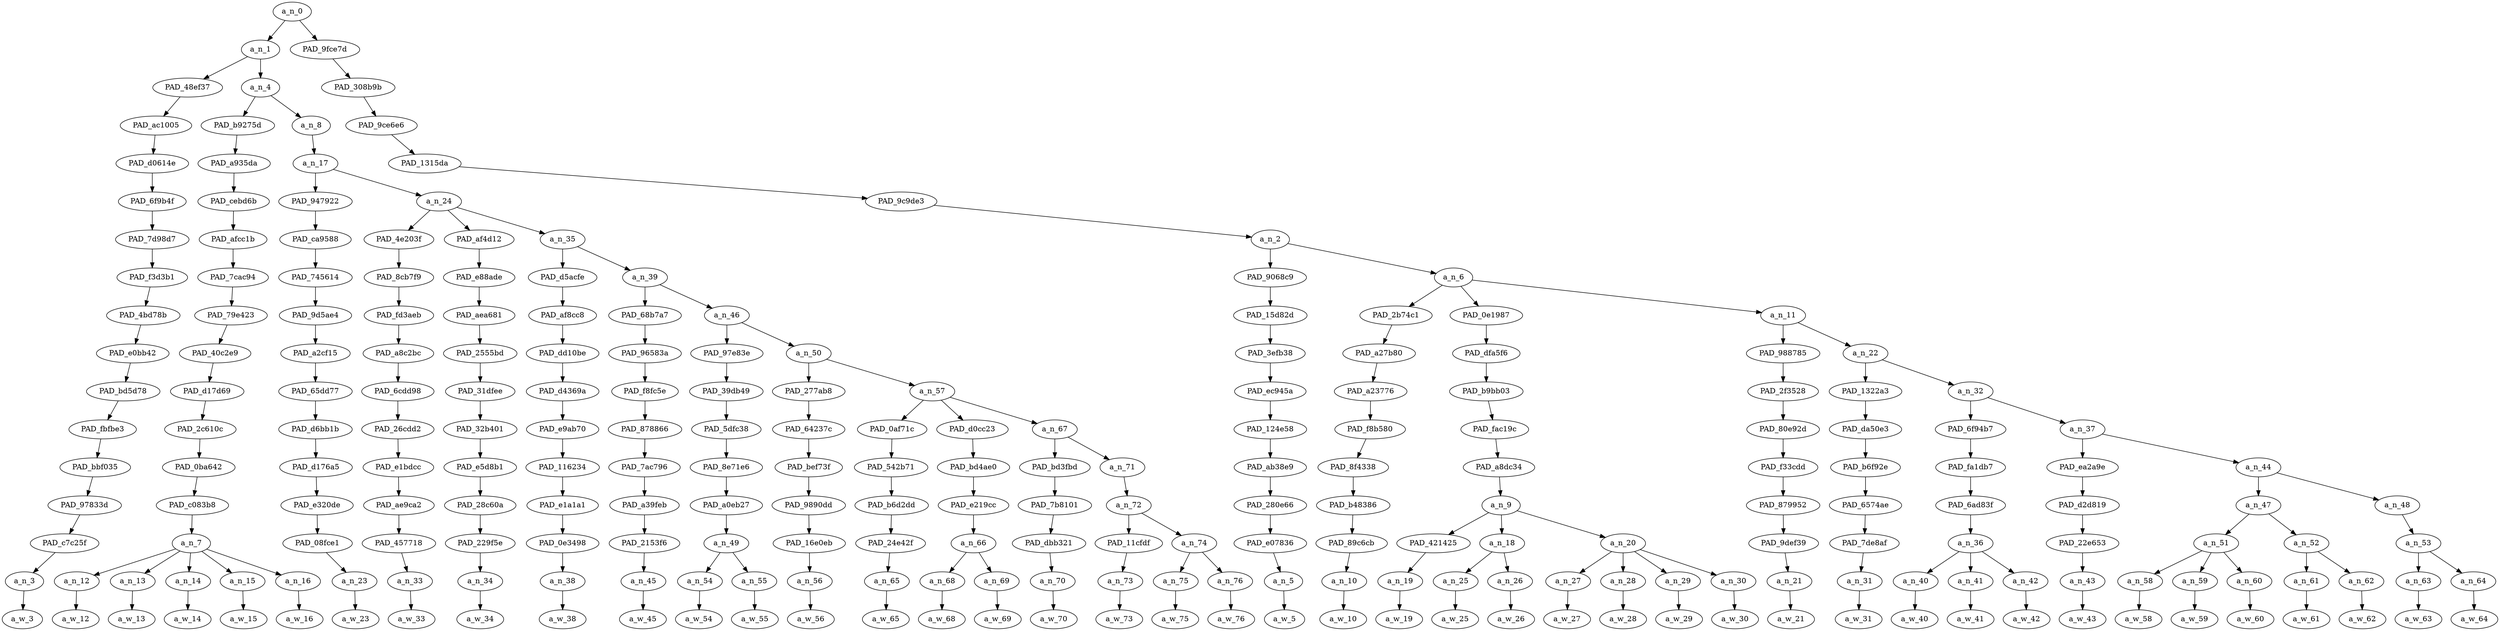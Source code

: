 strict digraph "" {
	a_n_0	[div_dir=1,
		index=0,
		level=16,
		pos="13.599772135416666,16!",
		text_span="[0, 1, 2, 3, 4, 5, 6, 7, 8, 9, 10, 11, 12, 13, 14, 15, 16, 17, 18, 19, 20, 21, 22, 23, 24, 25, 26, 27, 28, 29, 30, 31, 32, 33, 34, \
35, 36, 37, 38, 39, 40, 41, 42]",
		value=1.00000000];
	a_n_1	[div_dir=-1,
		index=0,
		level=15,
		pos="2.5515407986111107,15!",
		text_span="[0, 1, 2, 3, 4, 5, 6, 7, 8, 9, 10, 11, 12, 13, 14, 15, 16, 17, 18, 19, 20]",
		value=0.31894566];
	a_n_0 -> a_n_1;
	PAD_9fce7d	[div_dir=1,
		index=1,
		level=15,
		pos="24.64800347222222,15!",
		text_span="[21, 22, 23, 24, 25, 26, 27, 28, 29, 30, 31, 32, 33, 34, 35, 36, 37, 38, 39, 40, 41, 42]",
		value=0.68101294];
	a_n_0 -> PAD_9fce7d;
	PAD_48ef37	[div_dir=1,
		index=0,
		level=14,
		pos="0.0,14!",
		text_span="[0]",
		value=0.02221214];
	a_n_1 -> PAD_48ef37;
	a_n_4	[div_dir=-1,
		index=1,
		level=14,
		pos="5.103081597222221,14!",
		text_span="[1, 2, 3, 4, 5, 6, 7, 8, 9, 10, 11, 12, 13, 14, 15, 16, 17, 18, 19, 20]",
		value=0.29671057];
	a_n_1 -> a_n_4;
	PAD_ac1005	[div_dir=1,
		index=0,
		level=13,
		pos="0.0,13!",
		text_span="[0]",
		value=0.02221214];
	PAD_48ef37 -> PAD_ac1005;
	PAD_d0614e	[div_dir=1,
		index=0,
		level=12,
		pos="0.0,12!",
		text_span="[0]",
		value=0.02221214];
	PAD_ac1005 -> PAD_d0614e;
	PAD_6f9b4f	[div_dir=1,
		index=0,
		level=11,
		pos="0.0,11!",
		text_span="[0]",
		value=0.02221214];
	PAD_d0614e -> PAD_6f9b4f;
	PAD_7d98d7	[div_dir=1,
		index=0,
		level=10,
		pos="0.0,10!",
		text_span="[0]",
		value=0.02221214];
	PAD_6f9b4f -> PAD_7d98d7;
	PAD_f3d3b1	[div_dir=1,
		index=0,
		level=9,
		pos="0.0,9!",
		text_span="[0]",
		value=0.02221214];
	PAD_7d98d7 -> PAD_f3d3b1;
	PAD_4bd78b	[div_dir=1,
		index=0,
		level=8,
		pos="0.0,8!",
		text_span="[0]",
		value=0.02221214];
	PAD_f3d3b1 -> PAD_4bd78b;
	PAD_e0bb42	[div_dir=1,
		index=0,
		level=7,
		pos="0.0,7!",
		text_span="[0]",
		value=0.02221214];
	PAD_4bd78b -> PAD_e0bb42;
	PAD_bd5d78	[div_dir=1,
		index=0,
		level=6,
		pos="0.0,6!",
		text_span="[0]",
		value=0.02221214];
	PAD_e0bb42 -> PAD_bd5d78;
	PAD_fbfbe3	[div_dir=1,
		index=0,
		level=5,
		pos="0.0,5!",
		text_span="[0]",
		value=0.02221214];
	PAD_bd5d78 -> PAD_fbfbe3;
	PAD_bbf035	[div_dir=1,
		index=0,
		level=4,
		pos="0.0,4!",
		text_span="[0]",
		value=0.02221214];
	PAD_fbfbe3 -> PAD_bbf035;
	PAD_97833d	[div_dir=1,
		index=0,
		level=3,
		pos="0.0,3!",
		text_span="[0]",
		value=0.02221214];
	PAD_bbf035 -> PAD_97833d;
	PAD_c7c25f	[div_dir=1,
		index=0,
		level=2,
		pos="0.0,2!",
		text_span="[0]",
		value=0.02221214];
	PAD_97833d -> PAD_c7c25f;
	a_n_3	[div_dir=1,
		index=0,
		level=1,
		pos="0.0,1!",
		text_span="[0]",
		value=0.02221214];
	PAD_c7c25f -> a_n_3;
	a_w_3	[div_dir=0,
		index=0,
		level=0,
		pos="0,0!",
		text_span="[0]",
		value="<user>"];
	a_n_3 -> a_w_3;
	PAD_b9275d	[div_dir=-1,
		index=1,
		level=13,
		pos="3.0,13!",
		text_span="[1, 2, 3, 4, 5]",
		value=0.12103502];
	a_n_4 -> PAD_b9275d;
	a_n_8	[div_dir=1,
		index=2,
		level=13,
		pos="7.206163194444444,13!",
		text_span="[6, 7, 8, 9, 10, 11, 12, 13, 14, 15, 16, 17, 18, 19, 20]",
		value=0.17564551];
	a_n_4 -> a_n_8;
	PAD_a935da	[div_dir=-1,
		index=1,
		level=12,
		pos="3.0,12!",
		text_span="[1, 2, 3, 4, 5]",
		value=0.12103502];
	PAD_b9275d -> PAD_a935da;
	PAD_cebd6b	[div_dir=-1,
		index=1,
		level=11,
		pos="3.0,11!",
		text_span="[1, 2, 3, 4, 5]",
		value=0.12103502];
	PAD_a935da -> PAD_cebd6b;
	PAD_afcc1b	[div_dir=-1,
		index=1,
		level=10,
		pos="3.0,10!",
		text_span="[1, 2, 3, 4, 5]",
		value=0.12103502];
	PAD_cebd6b -> PAD_afcc1b;
	PAD_7cac94	[div_dir=-1,
		index=1,
		level=9,
		pos="3.0,9!",
		text_span="[1, 2, 3, 4, 5]",
		value=0.12103502];
	PAD_afcc1b -> PAD_7cac94;
	PAD_79e423	[div_dir=-1,
		index=1,
		level=8,
		pos="3.0,8!",
		text_span="[1, 2, 3, 4, 5]",
		value=0.12103502];
	PAD_7cac94 -> PAD_79e423;
	PAD_40c2e9	[div_dir=-1,
		index=1,
		level=7,
		pos="3.0,7!",
		text_span="[1, 2, 3, 4, 5]",
		value=0.12103502];
	PAD_79e423 -> PAD_40c2e9;
	PAD_d17d69	[div_dir=-1,
		index=1,
		level=6,
		pos="3.0,6!",
		text_span="[1, 2, 3, 4, 5]",
		value=0.12103502];
	PAD_40c2e9 -> PAD_d17d69;
	PAD_2c610c	[div_dir=-1,
		index=1,
		level=5,
		pos="3.0,5!",
		text_span="[1, 2, 3, 4, 5]",
		value=0.12103502];
	PAD_d17d69 -> PAD_2c610c;
	PAD_0ba642	[div_dir=-1,
		index=1,
		level=4,
		pos="3.0,4!",
		text_span="[1, 2, 3, 4, 5]",
		value=0.12103502];
	PAD_2c610c -> PAD_0ba642;
	PAD_c083b8	[div_dir=-1,
		index=1,
		level=3,
		pos="3.0,3!",
		text_span="[1, 2, 3, 4, 5]",
		value=0.12103502];
	PAD_0ba642 -> PAD_c083b8;
	a_n_7	[div_dir=-1,
		index=1,
		level=2,
		pos="3.0,2!",
		text_span="[1, 2, 3, 4, 5]",
		value=0.12103502];
	PAD_c083b8 -> a_n_7;
	a_n_12	[div_dir=-1,
		index=1,
		level=1,
		pos="1.0,1!",
		text_span="[1]",
		value=0.01533671];
	a_n_7 -> a_n_12;
	a_n_13	[div_dir=1,
		index=2,
		level=1,
		pos="2.0,1!",
		text_span="[2]",
		value=0.02627635];
	a_n_7 -> a_n_13;
	a_n_14	[div_dir=-1,
		index=3,
		level=1,
		pos="3.0,1!",
		text_span="[3]",
		value=0.02789355];
	a_n_7 -> a_n_14;
	a_n_15	[div_dir=-1,
		index=4,
		level=1,
		pos="4.0,1!",
		text_span="[4]",
		value=0.02621865];
	a_n_7 -> a_n_15;
	a_n_16	[div_dir=-1,
		index=5,
		level=1,
		pos="5.0,1!",
		text_span="[5]",
		value=0.02517892];
	a_n_7 -> a_n_16;
	a_w_12	[div_dir=0,
		index=1,
		level=0,
		pos="1,0!",
		text_span="[1]",
		value=the];
	a_n_12 -> a_w_12;
	a_w_13	[div_dir=0,
		index=2,
		level=0,
		pos="2,0!",
		text_span="[2]",
		value=hero];
	a_n_13 -> a_w_13;
	a_w_14	[div_dir=0,
		index=3,
		level=0,
		pos="3,0!",
		text_span="[3]",
		value=worship];
	a_n_14 -> a_w_14;
	a_w_15	[div_dir=0,
		index=4,
		level=0,
		pos="4,0!",
		text_span="[4]",
		value=echo];
	a_n_15 -> a_w_15;
	a_w_16	[div_dir=0,
		index=5,
		level=0,
		pos="5,0!",
		text_span="[5]",
		value=chamber];
	a_n_16 -> a_w_16;
	a_n_17	[div_dir=1,
		index=2,
		level=12,
		pos="7.206163194444444,12!",
		text_span="[6, 7, 8, 9, 10, 11, 12, 13, 14, 15, 16, 17, 18, 19, 20]",
		value=0.17560464];
	a_n_8 -> a_n_17;
	PAD_947922	[div_dir=-1,
		index=2,
		level=11,
		pos="6.0,11!",
		text_span="[6]",
		value=0.01349228];
	a_n_17 -> PAD_947922;
	a_n_24	[div_dir=1,
		index=3,
		level=11,
		pos="8.412326388888888,11!",
		text_span="[7, 8, 9, 10, 11, 12, 13, 14, 15, 16, 17, 18, 19, 20]",
		value=0.16207150];
	a_n_17 -> a_n_24;
	PAD_ca9588	[div_dir=-1,
		index=2,
		level=10,
		pos="6.0,10!",
		text_span="[6]",
		value=0.01349228];
	PAD_947922 -> PAD_ca9588;
	PAD_745614	[div_dir=-1,
		index=2,
		level=9,
		pos="6.0,9!",
		text_span="[6]",
		value=0.01349228];
	PAD_ca9588 -> PAD_745614;
	PAD_9d5ae4	[div_dir=-1,
		index=2,
		level=8,
		pos="6.0,8!",
		text_span="[6]",
		value=0.01349228];
	PAD_745614 -> PAD_9d5ae4;
	PAD_a2cf15	[div_dir=-1,
		index=2,
		level=7,
		pos="6.0,7!",
		text_span="[6]",
		value=0.01349228];
	PAD_9d5ae4 -> PAD_a2cf15;
	PAD_65dd77	[div_dir=-1,
		index=2,
		level=6,
		pos="6.0,6!",
		text_span="[6]",
		value=0.01349228];
	PAD_a2cf15 -> PAD_65dd77;
	PAD_d6bb1b	[div_dir=-1,
		index=2,
		level=5,
		pos="6.0,5!",
		text_span="[6]",
		value=0.01349228];
	PAD_65dd77 -> PAD_d6bb1b;
	PAD_d176a5	[div_dir=-1,
		index=2,
		level=4,
		pos="6.0,4!",
		text_span="[6]",
		value=0.01349228];
	PAD_d6bb1b -> PAD_d176a5;
	PAD_e320de	[div_dir=-1,
		index=2,
		level=3,
		pos="6.0,3!",
		text_span="[6]",
		value=0.01349228];
	PAD_d176a5 -> PAD_e320de;
	PAD_08fce1	[div_dir=-1,
		index=2,
		level=2,
		pos="6.0,2!",
		text_span="[6]",
		value=0.01349228];
	PAD_e320de -> PAD_08fce1;
	a_n_23	[div_dir=-1,
		index=6,
		level=1,
		pos="6.0,1!",
		text_span="[6]",
		value=0.01349228];
	PAD_08fce1 -> a_n_23;
	a_w_23	[div_dir=0,
		index=6,
		level=0,
		pos="6,0!",
		text_span="[6]",
		value=they];
	a_n_23 -> a_w_23;
	PAD_4e203f	[div_dir=-1,
		index=3,
		level=10,
		pos="7.0,10!",
		text_span="[7]",
		value=0.01108401];
	a_n_24 -> PAD_4e203f;
	PAD_af4d12	[div_dir=1,
		index=4,
		level=10,
		pos="8.0,10!",
		text_span="[8]",
		value=0.00961205];
	a_n_24 -> PAD_af4d12;
	a_n_35	[div_dir=1,
		index=5,
		level=10,
		pos="10.236979166666666,10!",
		text_span="[9, 10, 11, 12, 13, 14, 15, 16, 17, 18, 19, 20]",
		value=0.14131320];
	a_n_24 -> a_n_35;
	PAD_8cb7f9	[div_dir=-1,
		index=3,
		level=9,
		pos="7.0,9!",
		text_span="[7]",
		value=0.01108401];
	PAD_4e203f -> PAD_8cb7f9;
	PAD_fd3aeb	[div_dir=-1,
		index=3,
		level=8,
		pos="7.0,8!",
		text_span="[7]",
		value=0.01108401];
	PAD_8cb7f9 -> PAD_fd3aeb;
	PAD_a8c2bc	[div_dir=-1,
		index=3,
		level=7,
		pos="7.0,7!",
		text_span="[7]",
		value=0.01108401];
	PAD_fd3aeb -> PAD_a8c2bc;
	PAD_6cdd98	[div_dir=-1,
		index=3,
		level=6,
		pos="7.0,6!",
		text_span="[7]",
		value=0.01108401];
	PAD_a8c2bc -> PAD_6cdd98;
	PAD_26cdd2	[div_dir=-1,
		index=3,
		level=5,
		pos="7.0,5!",
		text_span="[7]",
		value=0.01108401];
	PAD_6cdd98 -> PAD_26cdd2;
	PAD_e1bdcc	[div_dir=-1,
		index=3,
		level=4,
		pos="7.0,4!",
		text_span="[7]",
		value=0.01108401];
	PAD_26cdd2 -> PAD_e1bdcc;
	PAD_ae9ca2	[div_dir=-1,
		index=3,
		level=3,
		pos="7.0,3!",
		text_span="[7]",
		value=0.01108401];
	PAD_e1bdcc -> PAD_ae9ca2;
	PAD_457718	[div_dir=-1,
		index=3,
		level=2,
		pos="7.0,2!",
		text_span="[7]",
		value=0.01108401];
	PAD_ae9ca2 -> PAD_457718;
	a_n_33	[div_dir=-1,
		index=7,
		level=1,
		pos="7.0,1!",
		text_span="[7]",
		value=0.01108401];
	PAD_457718 -> a_n_33;
	a_w_33	[div_dir=0,
		index=7,
		level=0,
		pos="7,0!",
		text_span="[7]",
		value=will];
	a_n_33 -> a_w_33;
	PAD_e88ade	[div_dir=1,
		index=4,
		level=9,
		pos="8.0,9!",
		text_span="[8]",
		value=0.00961205];
	PAD_af4d12 -> PAD_e88ade;
	PAD_aea681	[div_dir=1,
		index=4,
		level=8,
		pos="8.0,8!",
		text_span="[8]",
		value=0.00961205];
	PAD_e88ade -> PAD_aea681;
	PAD_2555bd	[div_dir=1,
		index=4,
		level=7,
		pos="8.0,7!",
		text_span="[8]",
		value=0.00961205];
	PAD_aea681 -> PAD_2555bd;
	PAD_31dfee	[div_dir=1,
		index=4,
		level=6,
		pos="8.0,6!",
		text_span="[8]",
		value=0.00961205];
	PAD_2555bd -> PAD_31dfee;
	PAD_32b401	[div_dir=1,
		index=4,
		level=5,
		pos="8.0,5!",
		text_span="[8]",
		value=0.00961205];
	PAD_31dfee -> PAD_32b401;
	PAD_e5d8b1	[div_dir=1,
		index=4,
		level=4,
		pos="8.0,4!",
		text_span="[8]",
		value=0.00961205];
	PAD_32b401 -> PAD_e5d8b1;
	PAD_28c60a	[div_dir=1,
		index=4,
		level=3,
		pos="8.0,3!",
		text_span="[8]",
		value=0.00961205];
	PAD_e5d8b1 -> PAD_28c60a;
	PAD_229f5e	[div_dir=1,
		index=4,
		level=2,
		pos="8.0,2!",
		text_span="[8]",
		value=0.00961205];
	PAD_28c60a -> PAD_229f5e;
	a_n_34	[div_dir=1,
		index=8,
		level=1,
		pos="8.0,1!",
		text_span="[8]",
		value=0.00961205];
	PAD_229f5e -> a_n_34;
	a_w_34	[div_dir=0,
		index=8,
		level=0,
		pos="8,0!",
		text_span="[8]",
		value=never];
	a_n_34 -> a_w_34;
	PAD_d5acfe	[div_dir=1,
		index=5,
		level=9,
		pos="9.0,9!",
		text_span="[9]",
		value=0.01209336];
	a_n_35 -> PAD_d5acfe;
	a_n_39	[div_dir=1,
		index=6,
		level=9,
		pos="11.473958333333332,9!",
		text_span="[10, 11, 12, 13, 14, 15, 16, 17, 18, 19, 20]",
		value=0.12915437];
	a_n_35 -> a_n_39;
	PAD_af8cc8	[div_dir=1,
		index=5,
		level=8,
		pos="9.0,8!",
		text_span="[9]",
		value=0.01209336];
	PAD_d5acfe -> PAD_af8cc8;
	PAD_dd10be	[div_dir=1,
		index=5,
		level=7,
		pos="9.0,7!",
		text_span="[9]",
		value=0.01209336];
	PAD_af8cc8 -> PAD_dd10be;
	PAD_d4369a	[div_dir=1,
		index=5,
		level=6,
		pos="9.0,6!",
		text_span="[9]",
		value=0.01209336];
	PAD_dd10be -> PAD_d4369a;
	PAD_e9ab70	[div_dir=1,
		index=5,
		level=5,
		pos="9.0,5!",
		text_span="[9]",
		value=0.01209336];
	PAD_d4369a -> PAD_e9ab70;
	PAD_116234	[div_dir=1,
		index=5,
		level=4,
		pos="9.0,4!",
		text_span="[9]",
		value=0.01209336];
	PAD_e9ab70 -> PAD_116234;
	PAD_e1a1a1	[div_dir=1,
		index=5,
		level=3,
		pos="9.0,3!",
		text_span="[9]",
		value=0.01209336];
	PAD_116234 -> PAD_e1a1a1;
	PAD_0e3498	[div_dir=1,
		index=5,
		level=2,
		pos="9.0,2!",
		text_span="[9]",
		value=0.01209336];
	PAD_e1a1a1 -> PAD_0e3498;
	a_n_38	[div_dir=1,
		index=9,
		level=1,
		pos="9.0,1!",
		text_span="[9]",
		value=0.01209336];
	PAD_0e3498 -> a_n_38;
	a_w_38	[div_dir=0,
		index=9,
		level=0,
		pos="9,0!",
		text_span="[9]",
		value=admit];
	a_n_38 -> a_w_38;
	PAD_68b7a7	[div_dir=1,
		index=6,
		level=8,
		pos="10.0,8!",
		text_span="[10]",
		value=0.00873365];
	a_n_39 -> PAD_68b7a7;
	a_n_46	[div_dir=1,
		index=7,
		level=8,
		pos="12.947916666666666,8!",
		text_span="[11, 12, 13, 14, 15, 16, 17, 18, 19, 20]",
		value=0.12035930];
	a_n_39 -> a_n_46;
	PAD_96583a	[div_dir=1,
		index=6,
		level=7,
		pos="10.0,7!",
		text_span="[10]",
		value=0.00873365];
	PAD_68b7a7 -> PAD_96583a;
	PAD_f8fc5e	[div_dir=1,
		index=6,
		level=6,
		pos="10.0,6!",
		text_span="[10]",
		value=0.00873365];
	PAD_96583a -> PAD_f8fc5e;
	PAD_878866	[div_dir=1,
		index=6,
		level=5,
		pos="10.0,5!",
		text_span="[10]",
		value=0.00873365];
	PAD_f8fc5e -> PAD_878866;
	PAD_7ac796	[div_dir=1,
		index=6,
		level=4,
		pos="10.0,4!",
		text_span="[10]",
		value=0.00873365];
	PAD_878866 -> PAD_7ac796;
	PAD_a39feb	[div_dir=1,
		index=6,
		level=3,
		pos="10.0,3!",
		text_span="[10]",
		value=0.00873365];
	PAD_7ac796 -> PAD_a39feb;
	PAD_2153f6	[div_dir=1,
		index=6,
		level=2,
		pos="10.0,2!",
		text_span="[10]",
		value=0.00873365];
	PAD_a39feb -> PAD_2153f6;
	a_n_45	[div_dir=1,
		index=10,
		level=1,
		pos="10.0,1!",
		text_span="[10]",
		value=0.00873365];
	PAD_2153f6 -> a_n_45;
	a_w_45	[div_dir=0,
		index=10,
		level=0,
		pos="10,0!",
		text_span="[10]",
		value=that];
	a_n_45 -> a_w_45;
	PAD_97e83e	[div_dir=1,
		index=7,
		level=7,
		pos="11.5,7!",
		text_span="[11, 12]",
		value=0.03295815];
	a_n_46 -> PAD_97e83e;
	a_n_50	[div_dir=1,
		index=8,
		level=7,
		pos="14.395833333333332,7!",
		text_span="[13, 14, 15, 16, 17, 18, 19, 20]",
		value=0.08734705];
	a_n_46 -> a_n_50;
	PAD_39db49	[div_dir=1,
		index=7,
		level=6,
		pos="11.5,6!",
		text_span="[11, 12]",
		value=0.03295815];
	PAD_97e83e -> PAD_39db49;
	PAD_5dfc38	[div_dir=1,
		index=7,
		level=5,
		pos="11.5,5!",
		text_span="[11, 12]",
		value=0.03295815];
	PAD_39db49 -> PAD_5dfc38;
	PAD_8e71e6	[div_dir=1,
		index=7,
		level=4,
		pos="11.5,4!",
		text_span="[11, 12]",
		value=0.03295815];
	PAD_5dfc38 -> PAD_8e71e6;
	PAD_a0eb27	[div_dir=1,
		index=7,
		level=3,
		pos="11.5,3!",
		text_span="[11, 12]",
		value=0.03295815];
	PAD_8e71e6 -> PAD_a0eb27;
	a_n_49	[div_dir=1,
		index=7,
		level=2,
		pos="11.5,2!",
		text_span="[11, 12]",
		value=0.03295815];
	PAD_a0eb27 -> a_n_49;
	a_n_54	[div_dir=1,
		index=11,
		level=1,
		pos="11.0,1!",
		text_span="[11]",
		value=0.01192389];
	a_n_49 -> a_n_54;
	a_n_55	[div_dir=1,
		index=12,
		level=1,
		pos="12.0,1!",
		text_span="[12]",
		value=0.02094375];
	a_n_49 -> a_n_55;
	a_w_54	[div_dir=0,
		index=11,
		level=0,
		pos="11,0!",
		text_span="[11]",
		value=their];
	a_n_54 -> a_w_54;
	a_w_55	[div_dir=0,
		index=12,
		level=0,
		pos="12,0!",
		text_span="[12]",
		value=hero1];
	a_n_55 -> a_w_55;
	PAD_277ab8	[div_dir=1,
		index=8,
		level=6,
		pos="13.0,6!",
		text_span="[13]",
		value=0.00899449];
	a_n_50 -> PAD_277ab8;
	a_n_57	[div_dir=1,
		index=9,
		level=6,
		pos="15.791666666666666,6!",
		text_span="[14, 15, 16, 17, 18, 19, 20]",
		value=0.07833676];
	a_n_50 -> a_n_57;
	PAD_64237c	[div_dir=1,
		index=8,
		level=5,
		pos="13.0,5!",
		text_span="[13]",
		value=0.00899449];
	PAD_277ab8 -> PAD_64237c;
	PAD_bef73f	[div_dir=1,
		index=8,
		level=4,
		pos="13.0,4!",
		text_span="[13]",
		value=0.00899449];
	PAD_64237c -> PAD_bef73f;
	PAD_9890dd	[div_dir=1,
		index=8,
		level=3,
		pos="13.0,3!",
		text_span="[13]",
		value=0.00899449];
	PAD_bef73f -> PAD_9890dd;
	PAD_16e0eb	[div_dir=1,
		index=8,
		level=2,
		pos="13.0,2!",
		text_span="[13]",
		value=0.00899449];
	PAD_9890dd -> PAD_16e0eb;
	a_n_56	[div_dir=1,
		index=13,
		level=1,
		pos="13.0,1!",
		text_span="[13]",
		value=0.00899449];
	PAD_16e0eb -> a_n_56;
	a_w_56	[div_dir=0,
		index=13,
		level=0,
		pos="13,0!",
		text_span="[13]",
		value=could];
	a_n_56 -> a_w_56;
	PAD_0af71c	[div_dir=-1,
		index=9,
		level=5,
		pos="14.0,5!",
		text_span="[14]",
		value=0.00888056];
	a_n_57 -> PAD_0af71c;
	PAD_d0cc23	[div_dir=1,
		index=10,
		level=5,
		pos="15.5,5!",
		text_span="[15, 16]",
		value=0.02207848];
	a_n_57 -> PAD_d0cc23;
	a_n_67	[div_dir=1,
		index=11,
		level=5,
		pos="17.875,5!",
		text_span="[17, 18, 19, 20]",
		value=0.04737097];
	a_n_57 -> a_n_67;
	PAD_542b71	[div_dir=-1,
		index=9,
		level=4,
		pos="14.0,4!",
		text_span="[14]",
		value=0.00888056];
	PAD_0af71c -> PAD_542b71;
	PAD_b6d2dd	[div_dir=-1,
		index=9,
		level=3,
		pos="14.0,3!",
		text_span="[14]",
		value=0.00888056];
	PAD_542b71 -> PAD_b6d2dd;
	PAD_24e42f	[div_dir=-1,
		index=9,
		level=2,
		pos="14.0,2!",
		text_span="[14]",
		value=0.00888056];
	PAD_b6d2dd -> PAD_24e42f;
	a_n_65	[div_dir=-1,
		index=14,
		level=1,
		pos="14.0,1!",
		text_span="[14]",
		value=0.00888056];
	PAD_24e42f -> a_n_65;
	a_w_65	[div_dir=0,
		index=14,
		level=0,
		pos="14,0!",
		text_span="[14]",
		value=do];
	a_n_65 -> a_w_65;
	PAD_bd4ae0	[div_dir=1,
		index=10,
		level=4,
		pos="15.5,4!",
		text_span="[15, 16]",
		value=0.02207848];
	PAD_d0cc23 -> PAD_bd4ae0;
	PAD_e219cc	[div_dir=1,
		index=10,
		level=3,
		pos="15.5,3!",
		text_span="[15, 16]",
		value=0.02207848];
	PAD_bd4ae0 -> PAD_e219cc;
	a_n_66	[div_dir=1,
		index=10,
		level=2,
		pos="15.5,2!",
		text_span="[15, 16]",
		value=0.02207848];
	PAD_e219cc -> a_n_66;
	a_n_68	[div_dir=-1,
		index=15,
		level=1,
		pos="15.0,1!",
		text_span="[15]",
		value=0.00868611];
	a_n_66 -> a_n_68;
	a_n_69	[div_dir=1,
		index=16,
		level=1,
		pos="16.0,1!",
		text_span="[16]",
		value=0.01338873];
	a_n_66 -> a_n_69;
	a_w_68	[div_dir=0,
		index=15,
		level=0,
		pos="15,0!",
		text_span="[15]",
		value=any];
	a_n_68 -> a_w_68;
	a_w_69	[div_dir=0,
		index=16,
		level=0,
		pos="16,0!",
		text_span="[16]",
		value=wrong];
	a_n_69 -> a_w_69;
	PAD_bd3fbd	[div_dir=-1,
		index=11,
		level=4,
		pos="17.0,4!",
		text_span="[17]",
		value=0.01133463];
	a_n_67 -> PAD_bd3fbd;
	a_n_71	[div_dir=1,
		index=12,
		level=4,
		pos="18.75,4!",
		text_span="[18, 19, 20]",
		value=0.03601541];
	a_n_67 -> a_n_71;
	PAD_7b8101	[div_dir=-1,
		index=11,
		level=3,
		pos="17.0,3!",
		text_span="[17]",
		value=0.01133463];
	PAD_bd3fbd -> PAD_7b8101;
	PAD_dbb321	[div_dir=-1,
		index=11,
		level=2,
		pos="17.0,2!",
		text_span="[17]",
		value=0.01133463];
	PAD_7b8101 -> PAD_dbb321;
	a_n_70	[div_dir=-1,
		index=17,
		level=1,
		pos="17.0,1!",
		text_span="[17]",
		value=0.01133463];
	PAD_dbb321 -> a_n_70;
	a_w_70	[div_dir=0,
		index=17,
		level=0,
		pos="17,0!",
		text_span="[17]",
		value=anything];
	a_n_70 -> a_w_70;
	a_n_72	[div_dir=1,
		index=12,
		level=3,
		pos="18.75,3!",
		text_span="[18, 19, 20]",
		value=0.03598220];
	a_n_71 -> a_n_72;
	PAD_11cfdf	[div_dir=-1,
		index=12,
		level=2,
		pos="18.0,2!",
		text_span="[18]",
		value=0.01140790];
	a_n_72 -> PAD_11cfdf;
	a_n_74	[div_dir=1,
		index=13,
		level=2,
		pos="19.5,2!",
		text_span="[19, 20]",
		value=0.02454110];
	a_n_72 -> a_n_74;
	a_n_73	[div_dir=-1,
		index=18,
		level=1,
		pos="18.0,1!",
		text_span="[18]",
		value=0.01140790];
	PAD_11cfdf -> a_n_73;
	a_w_73	[div_dir=0,
		index=18,
		level=0,
		pos="18,0!",
		text_span="[18]",
		value=you];
	a_n_73 -> a_w_73;
	a_n_75	[div_dir=1,
		index=19,
		level=1,
		pos="19.0,1!",
		text_span="[19]",
		value=0.01193846];
	a_n_74 -> a_n_75;
	a_n_76	[div_dir=1,
		index=20,
		level=1,
		pos="20.0,1!",
		text_span="[20]",
		value=0.01254529];
	a_n_74 -> a_n_76;
	a_w_75	[div_dir=0,
		index=19,
		level=0,
		pos="19,0!",
		text_span="[19]",
		value=bring];
	a_n_75 -> a_w_75;
	a_w_76	[div_dir=0,
		index=20,
		level=0,
		pos="20,0!",
		text_span="[20]",
		value=up];
	a_n_76 -> a_w_76;
	PAD_308b9b	[div_dir=1,
		index=2,
		level=14,
		pos="24.64800347222222,14!",
		text_span="[21, 22, 23, 24, 25, 26, 27, 28, 29, 30, 31, 32, 33, 34, 35, 36, 37, 38, 39, 40, 41, 42]",
		value=0.68101294];
	PAD_9fce7d -> PAD_308b9b;
	PAD_9ce6e6	[div_dir=1,
		index=3,
		level=13,
		pos="24.64800347222222,13!",
		text_span="[21, 22, 23, 24, 25, 26, 27, 28, 29, 30, 31, 32, 33, 34, 35, 36, 37, 38, 39, 40, 41, 42]",
		value=0.68101294];
	PAD_308b9b -> PAD_9ce6e6;
	PAD_1315da	[div_dir=1,
		index=3,
		level=12,
		pos="24.64800347222222,12!",
		text_span="[21, 22, 23, 24, 25, 26, 27, 28, 29, 30, 31, 32, 33, 34, 35, 36, 37, 38, 39, 40, 41, 42]",
		value=0.68101294];
	PAD_9ce6e6 -> PAD_1315da;
	PAD_9c9de3	[div_dir=1,
		index=4,
		level=11,
		pos="24.64800347222222,11!",
		text_span="[21, 22, 23, 24, 25, 26, 27, 28, 29, 30, 31, 32, 33, 34, 35, 36, 37, 38, 39, 40, 41, 42]",
		value=0.68101294];
	PAD_1315da -> PAD_9c9de3;
	a_n_2	[div_dir=1,
		index=6,
		level=10,
		pos="24.64800347222222,10!",
		text_span="[21, 22, 23, 24, 25, 26, 27, 28, 29, 30, 31, 32, 33, 34, 35, 36, 37, 38, 39, 40, 41, 42]",
		value=0.68101294];
	PAD_9c9de3 -> a_n_2;
	PAD_9068c9	[div_dir=-1,
		index=7,
		level=9,
		pos="21.0,9!",
		text_span="[21]",
		value=0.01175480];
	a_n_2 -> PAD_9068c9;
	a_n_6	[div_dir=1,
		index=8,
		level=9,
		pos="28.296006944444443,9!",
		text_span="[22, 23, 24, 25, 26, 27, 28, 29, 30, 31, 32, 33, 34, 35, 36, 37, 38, 39, 40, 41, 42]",
		value=0.66918258];
	a_n_2 -> a_n_6;
	PAD_15d82d	[div_dir=-1,
		index=8,
		level=8,
		pos="21.0,8!",
		text_span="[21]",
		value=0.01175480];
	PAD_9068c9 -> PAD_15d82d;
	PAD_3efb38	[div_dir=-1,
		index=9,
		level=7,
		pos="21.0,7!",
		text_span="[21]",
		value=0.01175480];
	PAD_15d82d -> PAD_3efb38;
	PAD_ec945a	[div_dir=-1,
		index=10,
		level=6,
		pos="21.0,6!",
		text_span="[21]",
		value=0.01175480];
	PAD_3efb38 -> PAD_ec945a;
	PAD_124e58	[div_dir=-1,
		index=12,
		level=5,
		pos="21.0,5!",
		text_span="[21]",
		value=0.01175480];
	PAD_ec945a -> PAD_124e58;
	PAD_ab38e9	[div_dir=-1,
		index=13,
		level=4,
		pos="21.0,4!",
		text_span="[21]",
		value=0.01175480];
	PAD_124e58 -> PAD_ab38e9;
	PAD_280e66	[div_dir=-1,
		index=13,
		level=3,
		pos="21.0,3!",
		text_span="[21]",
		value=0.01175480];
	PAD_ab38e9 -> PAD_280e66;
	PAD_e07836	[div_dir=-1,
		index=14,
		level=2,
		pos="21.0,2!",
		text_span="[21]",
		value=0.01175480];
	PAD_280e66 -> PAD_e07836;
	a_n_5	[div_dir=-1,
		index=21,
		level=1,
		pos="21.0,1!",
		text_span="[21]",
		value=0.01175480];
	PAD_e07836 -> a_n_5;
	a_w_5	[div_dir=0,
		index=21,
		level=0,
		pos="21,0!",
		text_span="[21]",
		value=is];
	a_n_5 -> a_w_5;
	PAD_2b74c1	[div_dir=1,
		index=10,
		level=8,
		pos="29.0,8!",
		text_span="[29]",
		value=0.01520573];
	a_n_6 -> PAD_2b74c1;
	PAD_0e1987	[div_dir=1,
		index=9,
		level=8,
		pos="24.333333333333332,8!",
		text_span="[22, 23, 24, 25, 26, 27, 28]",
		value=0.28345083];
	a_n_6 -> PAD_0e1987;
	a_n_11	[div_dir=1,
		index=11,
		level=8,
		pos="31.5546875,8!",
		text_span="[30, 31, 32, 33, 34, 35, 36, 37, 38, 39, 40, 41, 42]",
		value=0.37044878];
	a_n_6 -> a_n_11;
	PAD_a27b80	[div_dir=1,
		index=11,
		level=7,
		pos="29.0,7!",
		text_span="[29]",
		value=0.01520573];
	PAD_2b74c1 -> PAD_a27b80;
	PAD_a23776	[div_dir=1,
		index=12,
		level=6,
		pos="29.0,6!",
		text_span="[29]",
		value=0.01520573];
	PAD_a27b80 -> PAD_a23776;
	PAD_f8b580	[div_dir=1,
		index=14,
		level=5,
		pos="29.0,5!",
		text_span="[29]",
		value=0.01520573];
	PAD_a23776 -> PAD_f8b580;
	PAD_8f4338	[div_dir=1,
		index=15,
		level=4,
		pos="29.0,4!",
		text_span="[29]",
		value=0.01520573];
	PAD_f8b580 -> PAD_8f4338;
	PAD_b48386	[div_dir=1,
		index=15,
		level=3,
		pos="29.0,3!",
		text_span="[29]",
		value=0.01520573];
	PAD_8f4338 -> PAD_b48386;
	PAD_89c6cb	[div_dir=1,
		index=18,
		level=2,
		pos="29.0,2!",
		text_span="[29]",
		value=0.01520573];
	PAD_b48386 -> PAD_89c6cb;
	a_n_10	[div_dir=1,
		index=29,
		level=1,
		pos="29.0,1!",
		text_span="[29]",
		value=0.01520573];
	PAD_89c6cb -> a_n_10;
	a_w_10	[div_dir=0,
		index=29,
		level=0,
		pos="29,0!",
		text_span="[29]",
		value=or1];
	a_n_10 -> a_w_10;
	PAD_dfa5f6	[div_dir=1,
		index=10,
		level=7,
		pos="24.333333333333332,7!",
		text_span="[22, 23, 24, 25, 26, 27, 28]",
		value=0.28345083];
	PAD_0e1987 -> PAD_dfa5f6;
	PAD_b9bb03	[div_dir=1,
		index=11,
		level=6,
		pos="24.333333333333332,6!",
		text_span="[22, 23, 24, 25, 26, 27, 28]",
		value=0.28345083];
	PAD_dfa5f6 -> PAD_b9bb03;
	PAD_fac19c	[div_dir=1,
		index=13,
		level=5,
		pos="24.333333333333332,5!",
		text_span="[22, 23, 24, 25, 26, 27, 28]",
		value=0.28345083];
	PAD_b9bb03 -> PAD_fac19c;
	PAD_a8dc34	[div_dir=1,
		index=14,
		level=4,
		pos="24.333333333333332,4!",
		text_span="[22, 23, 24, 25, 26, 27, 28]",
		value=0.28345083];
	PAD_fac19c -> PAD_a8dc34;
	a_n_9	[div_dir=1,
		index=14,
		level=3,
		pos="24.333333333333332,3!",
		text_span="[22, 23, 24, 25, 26, 27, 28]",
		value=0.28345083];
	PAD_a8dc34 -> a_n_9;
	PAD_421425	[div_dir=-1,
		index=16,
		level=2,
		pos="24.0,2!",
		text_span="[24]",
		value=0.01331307];
	a_n_9 -> PAD_421425;
	a_n_18	[div_dir=1,
		index=15,
		level=2,
		pos="22.5,2!",
		text_span="[22, 23]",
		value=0.02640546];
	a_n_9 -> a_n_18;
	a_n_20	[div_dir=1,
		index=17,
		level=2,
		pos="26.5,2!",
		text_span="[25, 26, 27, 28]",
		value=0.24371459];
	a_n_9 -> a_n_20;
	a_n_19	[div_dir=-1,
		index=24,
		level=1,
		pos="24.0,1!",
		text_span="[24]",
		value=0.01331307];
	PAD_421425 -> a_n_19;
	a_w_19	[div_dir=0,
		index=24,
		level=0,
		pos="24,0!",
		text_span="[24]",
		value=or];
	a_n_19 -> a_w_19;
	a_n_25	[div_dir=1,
		index=22,
		level=1,
		pos="22.0,1!",
		text_span="[22]",
		value=0.01042977];
	a_n_18 -> a_n_25;
	a_n_26	[div_dir=1,
		index=23,
		level=1,
		pos="23.0,1!",
		text_span="[23]",
		value=0.01592596];
	a_n_18 -> a_n_26;
	a_w_25	[div_dir=0,
		index=22,
		level=0,
		pos="22,0!",
		text_span="[22]",
		value=not];
	a_n_25 -> a_w_25;
	a_w_26	[div_dir=0,
		index=23,
		level=0,
		pos="23,0!",
		text_span="[23]",
		value=relevant];
	a_n_26 -> a_w_26;
	a_n_27	[div_dir=1,
		index=25,
		level=1,
		pos="25.0,1!",
		text_span="[25]",
		value=0.01770707];
	a_n_20 -> a_n_27;
	a_n_28	[div_dir=-1,
		index=26,
		level=1,
		pos="26.0,1!",
		text_span="[26]",
		value=0.16442590];
	a_n_20 -> a_n_28;
	a_n_29	[div_dir=-1,
		index=27,
		level=1,
		pos="27.0,1!",
		text_span="[27]",
		value=0.02740925];
	a_n_20 -> a_n_29;
	a_n_30	[div_dir=1,
		index=28,
		level=1,
		pos="28.0,1!",
		text_span="[28]",
		value=0.03415747];
	a_n_20 -> a_n_30;
	a_w_27	[div_dir=0,
		index=25,
		level=0,
		pos="25,0!",
		text_span="[25]",
		value=a];
	a_n_27 -> a_w_27;
	a_w_28	[div_dir=0,
		index=26,
		level=0,
		pos="26,0!",
		text_span="[26]",
		value=feminazi];
	a_n_28 -> a_w_28;
	a_w_29	[div_dir=0,
		index=27,
		level=0,
		pos="27,0!",
		text_span="[27]",
		value=hit];
	a_n_29 -> a_w_29;
	a_w_30	[div_dir=0,
		index=28,
		level=0,
		pos="28,0!",
		text_span="[28]",
		value=price];
	a_n_30 -> a_w_30;
	PAD_988785	[div_dir=-1,
		index=12,
		level=7,
		pos="30.0,7!",
		text_span="[30]",
		value=0.01203137];
	a_n_11 -> PAD_988785;
	a_n_22	[div_dir=1,
		index=13,
		level=7,
		pos="33.109375,7!",
		text_span="[31, 32, 33, 34, 35, 36, 37, 38, 39, 40, 41, 42]",
		value=0.35833218];
	a_n_11 -> a_n_22;
	PAD_2f3528	[div_dir=-1,
		index=13,
		level=6,
		pos="30.0,6!",
		text_span="[30]",
		value=0.01203137];
	PAD_988785 -> PAD_2f3528;
	PAD_80e92d	[div_dir=-1,
		index=15,
		level=5,
		pos="30.0,5!",
		text_span="[30]",
		value=0.01203137];
	PAD_2f3528 -> PAD_80e92d;
	PAD_f33cdd	[div_dir=-1,
		index=16,
		level=4,
		pos="30.0,4!",
		text_span="[30]",
		value=0.01203137];
	PAD_80e92d -> PAD_f33cdd;
	PAD_879952	[div_dir=-1,
		index=16,
		level=3,
		pos="30.0,3!",
		text_span="[30]",
		value=0.01203137];
	PAD_f33cdd -> PAD_879952;
	PAD_9def39	[div_dir=-1,
		index=19,
		level=2,
		pos="30.0,2!",
		text_span="[30]",
		value=0.01203137];
	PAD_879952 -> PAD_9def39;
	a_n_21	[div_dir=-1,
		index=30,
		level=1,
		pos="30.0,1!",
		text_span="[30]",
		value=0.01203137];
	PAD_9def39 -> a_n_21;
	a_w_21	[div_dir=0,
		index=30,
		level=0,
		pos="30,0!",
		text_span="[30]",
		value=part];
	a_n_21 -> a_w_21;
	PAD_1322a3	[div_dir=1,
		index=14,
		level=6,
		pos="31.0,6!",
		text_span="[31]",
		value=0.01207411];
	a_n_22 -> PAD_1322a3;
	a_n_32	[div_dir=1,
		index=15,
		level=6,
		pos="35.21875,6!",
		text_span="[32, 33, 34, 35, 36, 37, 38, 39, 40, 41, 42]",
		value=0.34616568];
	a_n_22 -> a_n_32;
	PAD_da50e3	[div_dir=1,
		index=16,
		level=5,
		pos="31.0,5!",
		text_span="[31]",
		value=0.01207411];
	PAD_1322a3 -> PAD_da50e3;
	PAD_b6f92e	[div_dir=1,
		index=17,
		level=4,
		pos="31.0,4!",
		text_span="[31]",
		value=0.01207411];
	PAD_da50e3 -> PAD_b6f92e;
	PAD_6574ae	[div_dir=1,
		index=17,
		level=3,
		pos="31.0,3!",
		text_span="[31]",
		value=0.01207411];
	PAD_b6f92e -> PAD_6574ae;
	PAD_7de8af	[div_dir=1,
		index=20,
		level=2,
		pos="31.0,2!",
		text_span="[31]",
		value=0.01207411];
	PAD_6574ae -> PAD_7de8af;
	a_n_31	[div_dir=1,
		index=31,
		level=1,
		pos="31.0,1!",
		text_span="[31]",
		value=0.01207411];
	PAD_7de8af -> a_n_31;
	a_w_31	[div_dir=0,
		index=31,
		level=0,
		pos="31,0!",
		text_span="[31]",
		value=of];
	a_n_31 -> a_w_31;
	PAD_6f94b7	[div_dir=-1,
		index=17,
		level=5,
		pos="33.0,5!",
		text_span="[32, 33, 34]",
		value=0.06737061];
	a_n_32 -> PAD_6f94b7;
	a_n_37	[div_dir=1,
		index=18,
		level=5,
		pos="37.4375,5!",
		text_span="[35, 36, 37, 38, 39, 40, 41, 42]",
		value=0.27870556];
	a_n_32 -> a_n_37;
	PAD_fa1db7	[div_dir=-1,
		index=18,
		level=4,
		pos="33.0,4!",
		text_span="[32, 33, 34]",
		value=0.06737061];
	PAD_6f94b7 -> PAD_fa1db7;
	PAD_6ad83f	[div_dir=-1,
		index=18,
		level=3,
		pos="33.0,3!",
		text_span="[32, 33, 34]",
		value=0.06737061];
	PAD_fa1db7 -> PAD_6ad83f;
	a_n_36	[div_dir=-1,
		index=21,
		level=2,
		pos="33.0,2!",
		text_span="[32, 33, 34]",
		value=0.06737061];
	PAD_6ad83f -> a_n_36;
	a_n_40	[div_dir=-1,
		index=32,
		level=1,
		pos="32.0,1!",
		text_span="[32]",
		value=0.02785880];
	a_n_36 -> a_n_40;
	a_n_41	[div_dir=1,
		index=33,
		level=1,
		pos="33.0,1!",
		text_span="[33]",
		value=0.01799877];
	a_n_36 -> a_n_41;
	a_n_42	[div_dir=-1,
		index=34,
		level=1,
		pos="34.0,1!",
		text_span="[34]",
		value=0.02149842];
	a_n_36 -> a_n_42;
	a_w_40	[div_dir=0,
		index=32,
		level=0,
		pos="32,0!",
		text_span="[32]",
		value=a1];
	a_n_40 -> a_w_40;
	a_w_41	[div_dir=0,
		index=33,
		level=0,
		pos="33,0!",
		text_span="[33]",
		value=general];
	a_n_41 -> a_w_41;
	a_w_42	[div_dir=0,
		index=34,
		level=0,
		pos="34,0!",
		text_span="[34]",
		value=attack];
	a_n_42 -> a_w_42;
	PAD_ea2a9e	[div_dir=-1,
		index=19,
		level=4,
		pos="35.0,4!",
		text_span="[35]",
		value=0.01805001];
	a_n_37 -> PAD_ea2a9e;
	a_n_44	[div_dir=1,
		index=20,
		level=4,
		pos="39.875,4!",
		text_span="[36, 37, 38, 39, 40, 41, 42]",
		value=0.26054400];
	a_n_37 -> a_n_44;
	PAD_d2d819	[div_dir=-1,
		index=19,
		level=3,
		pos="35.0,3!",
		text_span="[35]",
		value=0.01805001];
	PAD_ea2a9e -> PAD_d2d819;
	PAD_22e653	[div_dir=-1,
		index=22,
		level=2,
		pos="35.0,2!",
		text_span="[35]",
		value=0.01805001];
	PAD_d2d819 -> PAD_22e653;
	a_n_43	[div_dir=-1,
		index=35,
		level=1,
		pos="35.0,1!",
		text_span="[35]",
		value=0.01805001];
	PAD_22e653 -> a_n_43;
	a_w_43	[div_dir=0,
		index=35,
		level=0,
		pos="35,0!",
		text_span="[35]",
		value=on];
	a_n_43 -> a_w_43;
	a_n_47	[div_dir=1,
		index=20,
		level=3,
		pos="38.25,3!",
		text_span="[36, 37, 38, 39, 40]",
		value=0.19163352];
	a_n_44 -> a_n_47;
	a_n_48	[div_dir=-1,
		index=21,
		level=3,
		pos="41.5,3!",
		text_span="[41, 42]",
		value=0.06878421];
	a_n_44 -> a_n_48;
	a_n_51	[div_dir=1,
		index=23,
		level=2,
		pos="37.0,2!",
		text_span="[36, 37, 38]",
		value=0.14423612];
	a_n_47 -> a_n_51;
	a_n_52	[div_dir=1,
		index=24,
		level=2,
		pos="39.5,2!",
		text_span="[39, 40]",
		value=0.04719129];
	a_n_47 -> a_n_52;
	a_n_58	[div_dir=-1,
		index=36,
		level=1,
		pos="36.0,1!",
		text_span="[36]",
		value=0.04259971];
	a_n_51 -> a_n_58;
	a_n_59	[div_dir=1,
		index=37,
		level=1,
		pos="37.0,1!",
		text_span="[37]",
		value=0.06396379];
	a_n_51 -> a_n_59;
	a_n_60	[div_dir=1,
		index=38,
		level=1,
		pos="38.0,1!",
		text_span="[38]",
		value=0.03754181];
	a_n_51 -> a_n_60;
	a_w_58	[div_dir=0,
		index=36,
		level=0,
		pos="36,0!",
		text_span="[36]",
		value=straight];
	a_n_58 -> a_w_58;
	a_w_59	[div_dir=0,
		index=37,
		level=0,
		pos="37,0!",
		text_span="[37]",
		value=white];
	a_n_59 -> a_w_59;
	a_w_60	[div_dir=0,
		index=38,
		level=0,
		pos="38,0!",
		text_span="[38]",
		value=men];
	a_n_60 -> a_w_60;
	a_n_61	[div_dir=1,
		index=39,
		level=1,
		pos="39.0,1!",
		text_span="[39]",
		value=0.01841573];
	a_n_52 -> a_n_61;
	a_n_62	[div_dir=1,
		index=40,
		level=1,
		pos="40.0,1!",
		text_span="[40]",
		value=0.02860786];
	a_n_52 -> a_n_62;
	a_w_61	[div_dir=0,
		index=39,
		level=0,
		pos="39,0!",
		text_span="[39]",
		value=in];
	a_n_61 -> a_w_61;
	a_w_62	[div_dir=0,
		index=40,
		level=0,
		pos="40,0!",
		text_span="[40]",
		value=leadership];
	a_n_62 -> a_w_62;
	a_n_53	[div_dir=-1,
		index=25,
		level=2,
		pos="41.5,2!",
		text_span="[41, 42]",
		value=0.06872756];
	a_n_48 -> a_n_53;
	a_n_63	[div_dir=1,
		index=41,
		level=1,
		pos="41.0,1!",
		text_span="[41]",
		value=0.01501290];
	a_n_53 -> a_n_63;
	a_n_64	[div_dir=-1,
		index=42,
		level=1,
		pos="42.0,1!",
		text_span="[42]",
		value=0.05365801];
	a_n_53 -> a_n_64;
	a_w_63	[div_dir=0,
		index=41,
		level=0,
		pos="41,0!",
		text_span="[41]",
		value=it];
	a_n_63 -> a_w_63;
	a_w_64	[div_dir=0,
		index=42,
		level=0,
		pos="42,0!",
		text_span="[42]",
		value=sickening];
	a_n_64 -> a_w_64;
}
